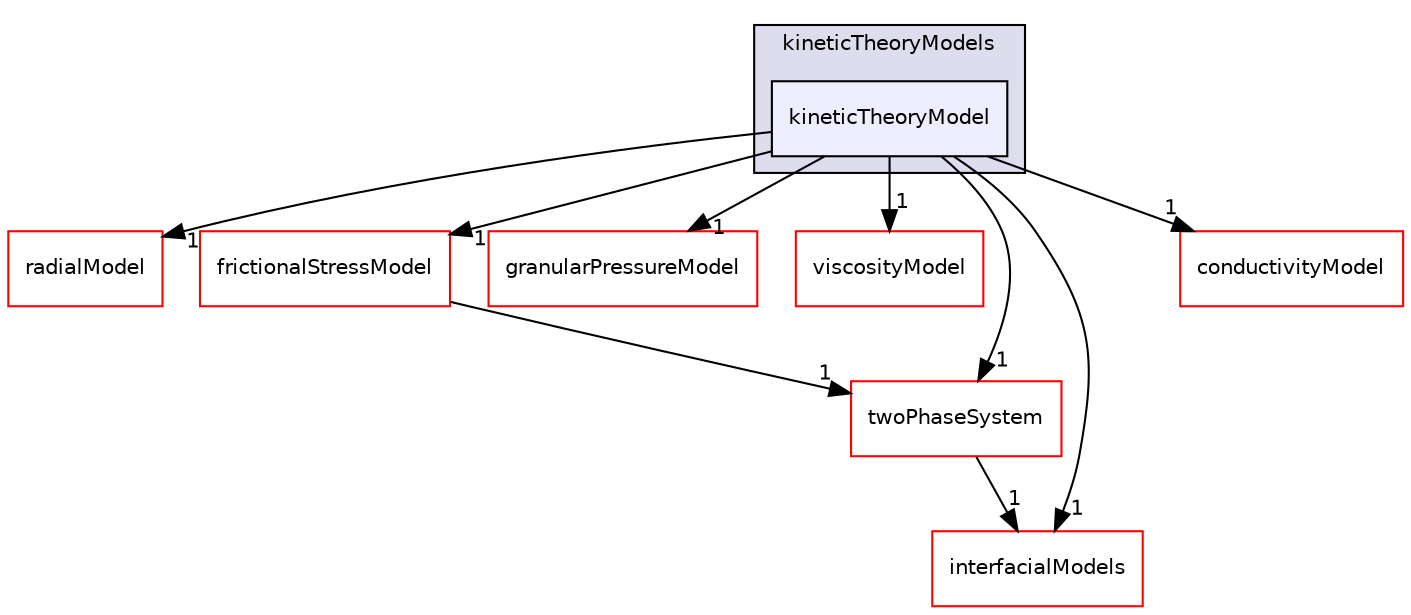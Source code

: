 digraph "kineticTheoryModel" {
  bgcolor=transparent;
  compound=true
  node [ fontsize="10", fontname="Helvetica"];
  edge [ labelfontsize="10", labelfontname="Helvetica"];
  subgraph clusterdir_8f844cb110652cb6a9dbedd7596b1b01 {
    graph [ bgcolor="#ddddee", pencolor="black", label="kineticTheoryModels" fontname="Helvetica", fontsize="10", URL="dir_8f844cb110652cb6a9dbedd7596b1b01.html"]
  dir_4ea1adec3adfe532dff02e842cc5029d [shape=box, label="kineticTheoryModel", style="filled", fillcolor="#eeeeff", pencolor="black", URL="dir_4ea1adec3adfe532dff02e842cc5029d.html"];
  }
  dir_dcf774db3d0244dede09080c64ab9e93 [shape=box label="radialModel" color="red" URL="dir_dcf774db3d0244dede09080c64ab9e93.html"];
  dir_3e85ad471109a48f25134f45beb414dd [shape=box label="frictionalStressModel" color="red" URL="dir_3e85ad471109a48f25134f45beb414dd.html"];
  dir_1503f8fc1b830899aa2b8670bb996155 [shape=box label="granularPressureModel" color="red" URL="dir_1503f8fc1b830899aa2b8670bb996155.html"];
  dir_01e7462b89742fa6adc149c5efeaeeaf [shape=box label="viscosityModel" color="red" URL="dir_01e7462b89742fa6adc149c5efeaeeaf.html"];
  dir_a67881d67603c1140e6c8a3150cfe24f [shape=box label="interfacialModels" color="red" URL="dir_a67881d67603c1140e6c8a3150cfe24f.html"];
  dir_4214d8daecc7d2736d3695296b6bac1f [shape=box label="twoPhaseSystem" color="red" URL="dir_4214d8daecc7d2736d3695296b6bac1f.html"];
  dir_d347a84a7717ac1fabf2089a33186e34 [shape=box label="conductivityModel" color="red" URL="dir_d347a84a7717ac1fabf2089a33186e34.html"];
  dir_3e85ad471109a48f25134f45beb414dd->dir_4214d8daecc7d2736d3695296b6bac1f [headlabel="1", labeldistance=1.5 headhref="dir_000086_000028.html"];
  dir_4214d8daecc7d2736d3695296b6bac1f->dir_a67881d67603c1140e6c8a3150cfe24f [headlabel="1", labeldistance=1.5 headhref="dir_000028_000013.html"];
  dir_4ea1adec3adfe532dff02e842cc5029d->dir_dcf774db3d0244dede09080c64ab9e93 [headlabel="1", labeldistance=1.5 headhref="dir_000116_000040.html"];
  dir_4ea1adec3adfe532dff02e842cc5029d->dir_3e85ad471109a48f25134f45beb414dd [headlabel="1", labeldistance=1.5 headhref="dir_000116_000086.html"];
  dir_4ea1adec3adfe532dff02e842cc5029d->dir_1503f8fc1b830899aa2b8670bb996155 [headlabel="1", labeldistance=1.5 headhref="dir_000116_000101.html"];
  dir_4ea1adec3adfe532dff02e842cc5029d->dir_01e7462b89742fa6adc149c5efeaeeaf [headlabel="1", labeldistance=1.5 headhref="dir_000116_000098.html"];
  dir_4ea1adec3adfe532dff02e842cc5029d->dir_a67881d67603c1140e6c8a3150cfe24f [headlabel="1", labeldistance=1.5 headhref="dir_000116_000013.html"];
  dir_4ea1adec3adfe532dff02e842cc5029d->dir_4214d8daecc7d2736d3695296b6bac1f [headlabel="1", labeldistance=1.5 headhref="dir_000116_000028.html"];
  dir_4ea1adec3adfe532dff02e842cc5029d->dir_d347a84a7717ac1fabf2089a33186e34 [headlabel="1", labeldistance=1.5 headhref="dir_000116_000044.html"];
}
